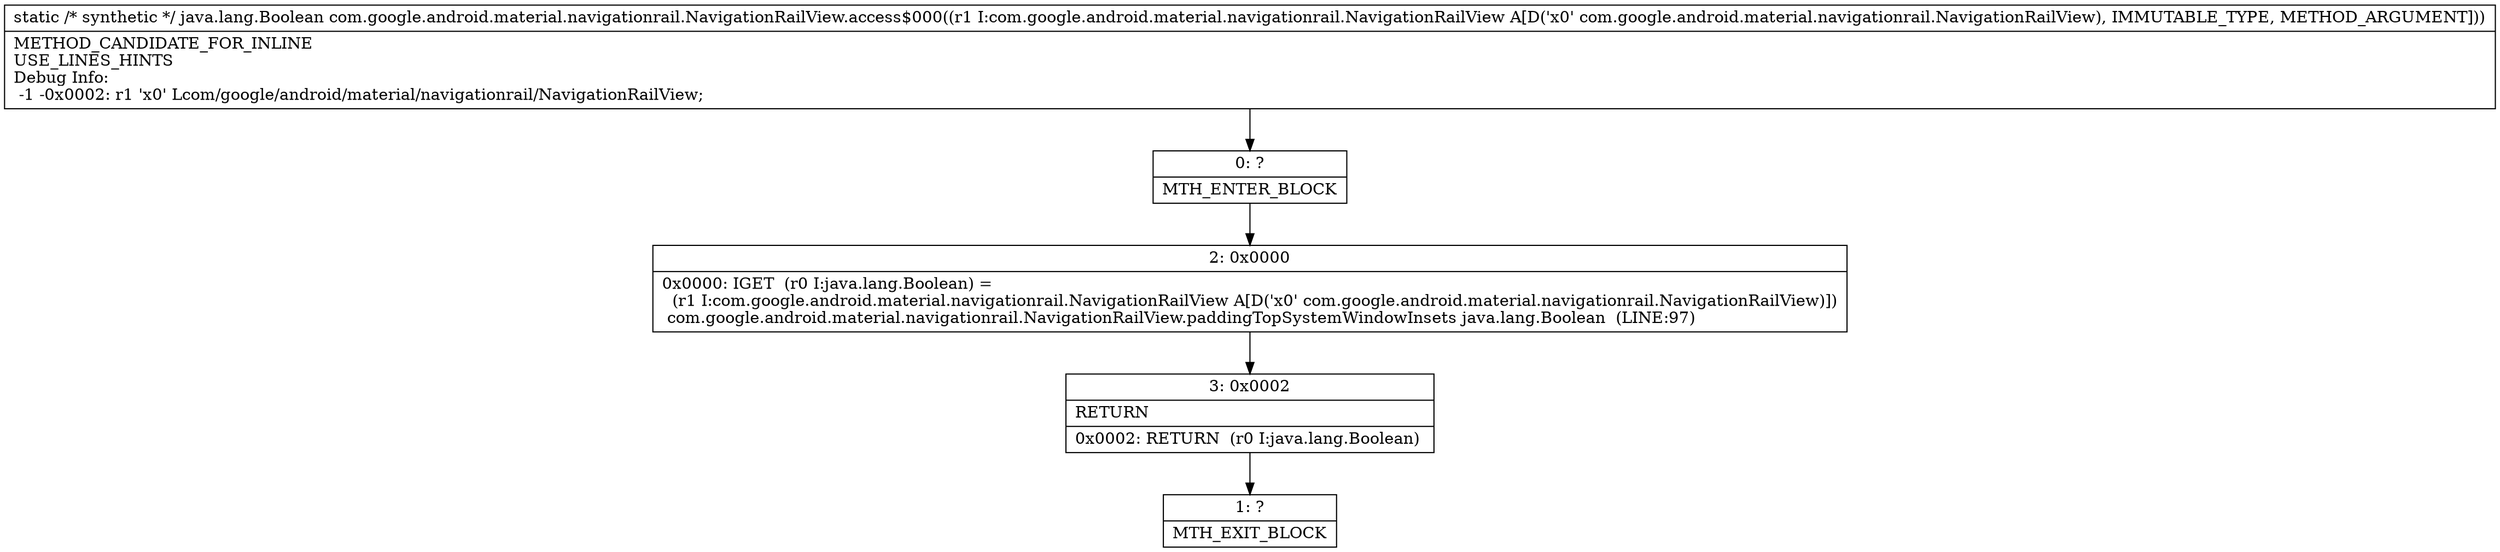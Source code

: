 digraph "CFG forcom.google.android.material.navigationrail.NavigationRailView.access$000(Lcom\/google\/android\/material\/navigationrail\/NavigationRailView;)Ljava\/lang\/Boolean;" {
Node_0 [shape=record,label="{0\:\ ?|MTH_ENTER_BLOCK\l}"];
Node_2 [shape=record,label="{2\:\ 0x0000|0x0000: IGET  (r0 I:java.lang.Boolean) = \l  (r1 I:com.google.android.material.navigationrail.NavigationRailView A[D('x0' com.google.android.material.navigationrail.NavigationRailView)])\l com.google.android.material.navigationrail.NavigationRailView.paddingTopSystemWindowInsets java.lang.Boolean  (LINE:97)\l}"];
Node_3 [shape=record,label="{3\:\ 0x0002|RETURN\l|0x0002: RETURN  (r0 I:java.lang.Boolean) \l}"];
Node_1 [shape=record,label="{1\:\ ?|MTH_EXIT_BLOCK\l}"];
MethodNode[shape=record,label="{static \/* synthetic *\/ java.lang.Boolean com.google.android.material.navigationrail.NavigationRailView.access$000((r1 I:com.google.android.material.navigationrail.NavigationRailView A[D('x0' com.google.android.material.navigationrail.NavigationRailView), IMMUTABLE_TYPE, METHOD_ARGUMENT]))  | METHOD_CANDIDATE_FOR_INLINE\lUSE_LINES_HINTS\lDebug Info:\l  \-1 \-0x0002: r1 'x0' Lcom\/google\/android\/material\/navigationrail\/NavigationRailView;\l}"];
MethodNode -> Node_0;Node_0 -> Node_2;
Node_2 -> Node_3;
Node_3 -> Node_1;
}

